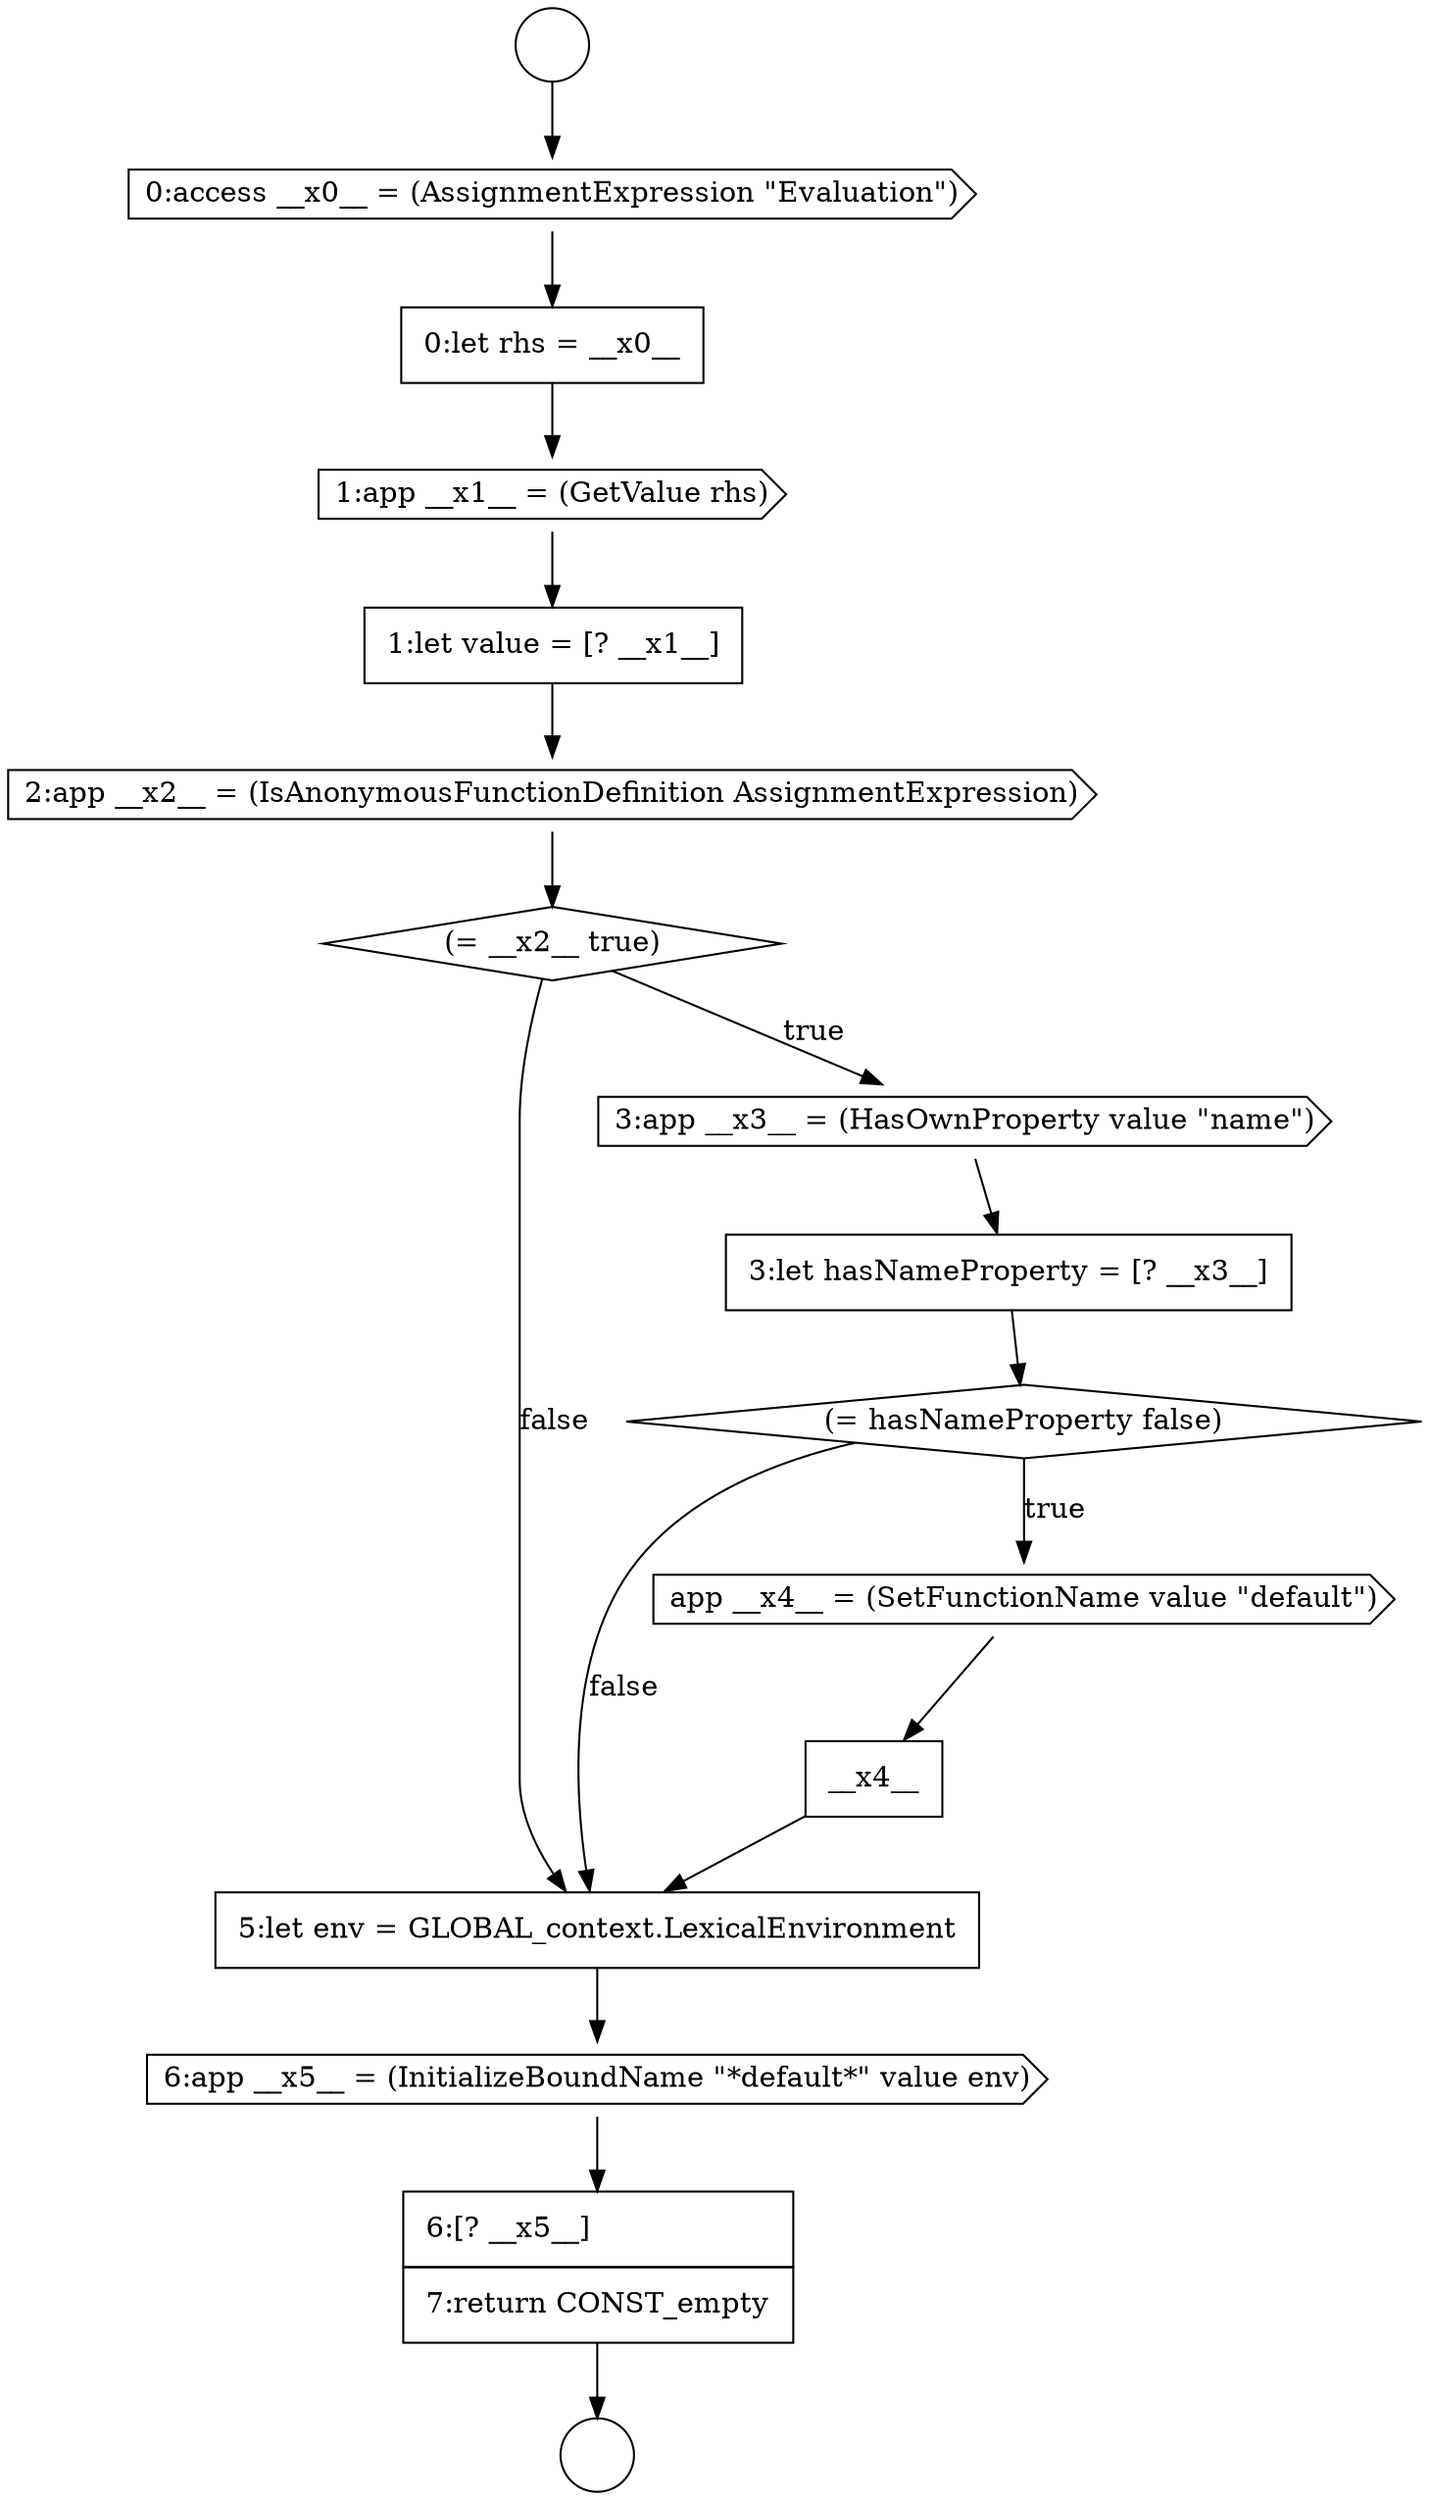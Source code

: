 digraph {
  node10901 [shape=cds, label=<<font color="black">0:access __x0__ = (AssignmentExpression &quot;Evaluation&quot;)</font>> color="black" fillcolor="white" style=filled]
  node10912 [shape=none, margin=0, label=<<font color="black">
    <table border="0" cellborder="1" cellspacing="0" cellpadding="10">
      <tr><td align="left">5:let env = GLOBAL_context.LexicalEnvironment</td></tr>
    </table>
  </font>> color="black" fillcolor="white" style=filled]
  node10908 [shape=none, margin=0, label=<<font color="black">
    <table border="0" cellborder="1" cellspacing="0" cellpadding="10">
      <tr><td align="left">3:let hasNameProperty = [? __x3__]</td></tr>
    </table>
  </font>> color="black" fillcolor="white" style=filled]
  node10903 [shape=cds, label=<<font color="black">1:app __x1__ = (GetValue rhs)</font>> color="black" fillcolor="white" style=filled]
  node10913 [shape=cds, label=<<font color="black">6:app __x5__ = (InitializeBoundName &quot;*default*&quot; value env)</font>> color="black" fillcolor="white" style=filled]
  node10911 [shape=none, margin=0, label=<<font color="black">
    <table border="0" cellborder="1" cellspacing="0" cellpadding="10">
      <tr><td align="left">__x4__</td></tr>
    </table>
  </font>> color="black" fillcolor="white" style=filled]
  node10907 [shape=cds, label=<<font color="black">3:app __x3__ = (HasOwnProperty value &quot;name&quot;)</font>> color="black" fillcolor="white" style=filled]
  node10914 [shape=none, margin=0, label=<<font color="black">
    <table border="0" cellborder="1" cellspacing="0" cellpadding="10">
      <tr><td align="left">6:[? __x5__]</td></tr>
      <tr><td align="left">7:return CONST_empty</td></tr>
    </table>
  </font>> color="black" fillcolor="white" style=filled]
  node10904 [shape=none, margin=0, label=<<font color="black">
    <table border="0" cellborder="1" cellspacing="0" cellpadding="10">
      <tr><td align="left">1:let value = [? __x1__]</td></tr>
    </table>
  </font>> color="black" fillcolor="white" style=filled]
  node10906 [shape=diamond, label=<<font color="black">(= __x2__ true)</font>> color="black" fillcolor="white" style=filled]
  node10910 [shape=cds, label=<<font color="black">app __x4__ = (SetFunctionName value &quot;default&quot;)</font>> color="black" fillcolor="white" style=filled]
  node10909 [shape=diamond, label=<<font color="black">(= hasNameProperty false)</font>> color="black" fillcolor="white" style=filled]
  node10899 [shape=circle label=" " color="black" fillcolor="white" style=filled]
  node10905 [shape=cds, label=<<font color="black">2:app __x2__ = (IsAnonymousFunctionDefinition AssignmentExpression)</font>> color="black" fillcolor="white" style=filled]
  node10900 [shape=circle label=" " color="black" fillcolor="white" style=filled]
  node10902 [shape=none, margin=0, label=<<font color="black">
    <table border="0" cellborder="1" cellspacing="0" cellpadding="10">
      <tr><td align="left">0:let rhs = __x0__</td></tr>
    </table>
  </font>> color="black" fillcolor="white" style=filled]
  node10911 -> node10912 [ color="black"]
  node10910 -> node10911 [ color="black"]
  node10902 -> node10903 [ color="black"]
  node10909 -> node10910 [label=<<font color="black">true</font>> color="black"]
  node10909 -> node10912 [label=<<font color="black">false</font>> color="black"]
  node10899 -> node10901 [ color="black"]
  node10903 -> node10904 [ color="black"]
  node10912 -> node10913 [ color="black"]
  node10906 -> node10907 [label=<<font color="black">true</font>> color="black"]
  node10906 -> node10912 [label=<<font color="black">false</font>> color="black"]
  node10908 -> node10909 [ color="black"]
  node10901 -> node10902 [ color="black"]
  node10905 -> node10906 [ color="black"]
  node10907 -> node10908 [ color="black"]
  node10913 -> node10914 [ color="black"]
  node10914 -> node10900 [ color="black"]
  node10904 -> node10905 [ color="black"]
}
